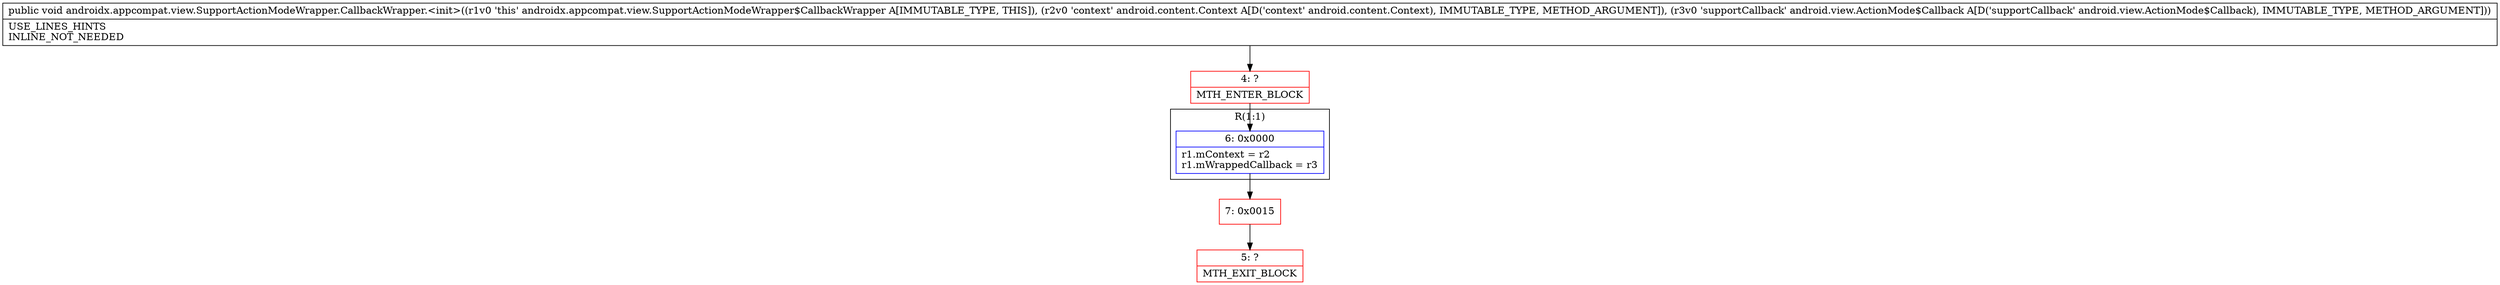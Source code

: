 digraph "CFG forandroidx.appcompat.view.SupportActionModeWrapper.CallbackWrapper.\<init\>(Landroid\/content\/Context;Landroid\/view\/ActionMode$Callback;)V" {
subgraph cluster_Region_229823316 {
label = "R(1:1)";
node [shape=record,color=blue];
Node_6 [shape=record,label="{6\:\ 0x0000|r1.mContext = r2\lr1.mWrappedCallback = r3\l}"];
}
Node_4 [shape=record,color=red,label="{4\:\ ?|MTH_ENTER_BLOCK\l}"];
Node_7 [shape=record,color=red,label="{7\:\ 0x0015}"];
Node_5 [shape=record,color=red,label="{5\:\ ?|MTH_EXIT_BLOCK\l}"];
MethodNode[shape=record,label="{public void androidx.appcompat.view.SupportActionModeWrapper.CallbackWrapper.\<init\>((r1v0 'this' androidx.appcompat.view.SupportActionModeWrapper$CallbackWrapper A[IMMUTABLE_TYPE, THIS]), (r2v0 'context' android.content.Context A[D('context' android.content.Context), IMMUTABLE_TYPE, METHOD_ARGUMENT]), (r3v0 'supportCallback' android.view.ActionMode$Callback A[D('supportCallback' android.view.ActionMode$Callback), IMMUTABLE_TYPE, METHOD_ARGUMENT]))  | USE_LINES_HINTS\lINLINE_NOT_NEEDED\l}"];
MethodNode -> Node_4;Node_6 -> Node_7;
Node_4 -> Node_6;
Node_7 -> Node_5;
}

